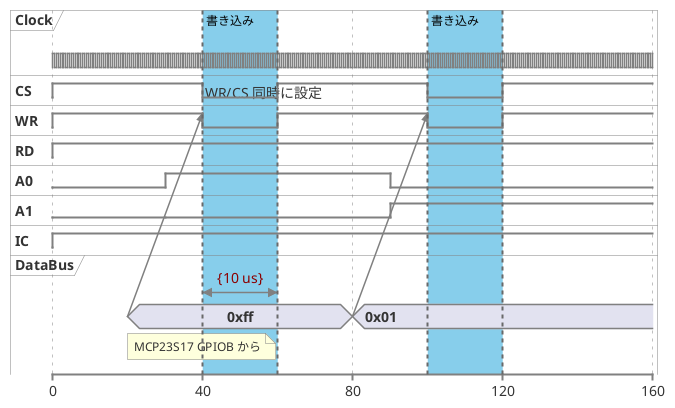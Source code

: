 @startuml diag-timing-sample1
<style>
timingDiagram {
    LineColor gray
    FontSize 14
    note {
        FontSize 12
        FontStyle normal
    }
}
</style>
'mode compact
scale 40 as 150 pixels
clock "Clock" as clk with period 1
binary "CS" as CS
binary "WR" as WR
binary "RD" as RD
binary "A0" as A0
binary "A1" as A1
binary "IC" as IC
concise "DataBus" as DB

@0 as :start
@20 as :set_data_bus_1
@30 as :set_addr_1
@40 as :write_start_1
@60 as :write_end_1
@80 as :set_data_bus_2
@90 as :set_addr_2
@100 as :write_start_2
@120 as :write_end_2

@:start
IC is high
CS is high
WR is high
RD is high
A0 is low
A1 is low

@:set_data_bus_1
DB is "0xff"
DB -> WR@+20
note bottom of DB : MCP23S17 GPIOB から

@:set_addr_1
A0 is high
A1 is low

@:write_start_1
CS is low : WR/CS 同時に設定
WR is low
DB@40 <-> @60 : {10 us}

@:write_end_1
CS is high
WR is high

@:set_data_bus_2
DB is "0x01"
DB -> WR@+20

@:set_addr_2
A0 is low
A1 is high

@:write_start_2
CS is low
WR is low

@:write_end_2
CS is high
WR is high

highlight 40 to 60 #SkyBlue;line:DimGrey : 書き込み
highlight 100 to 120 #SkyBlue;line:DimGrey : 書き込み
@enduml

